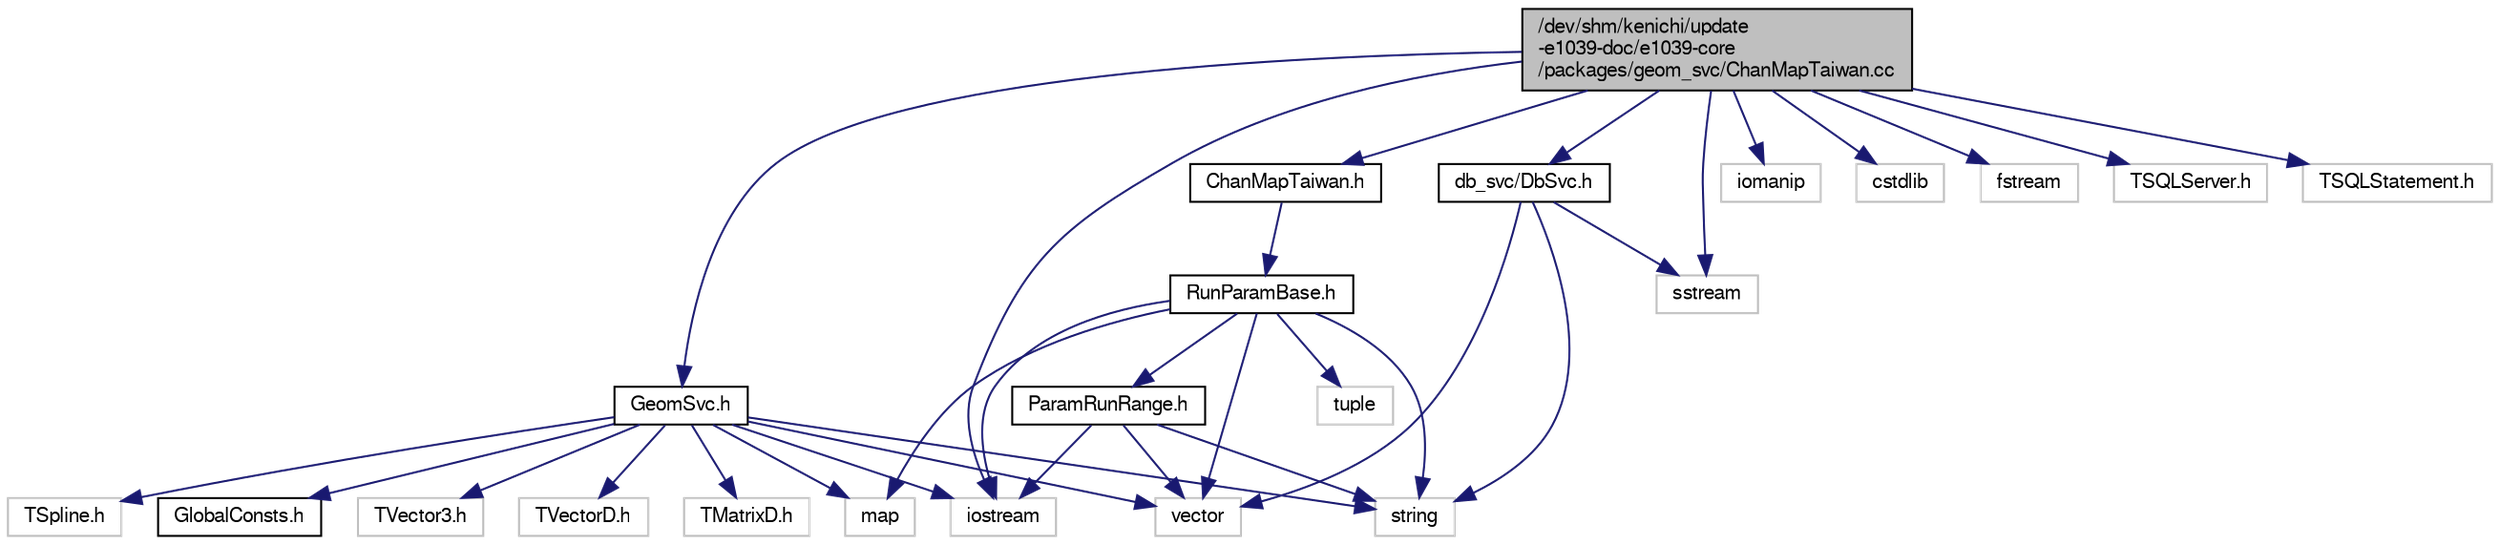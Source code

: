 digraph "/dev/shm/kenichi/update-e1039-doc/e1039-core/packages/geom_svc/ChanMapTaiwan.cc"
{
  bgcolor="transparent";
  edge [fontname="FreeSans",fontsize="10",labelfontname="FreeSans",labelfontsize="10"];
  node [fontname="FreeSans",fontsize="10",shape=record];
  Node1 [label="/dev/shm/kenichi/update\l-e1039-doc/e1039-core\l/packages/geom_svc/ChanMapTaiwan.cc",height=0.2,width=0.4,color="black", fillcolor="grey75", style="filled" fontcolor="black"];
  Node1 -> Node2 [color="midnightblue",fontsize="10",style="solid",fontname="FreeSans"];
  Node2 [label="iostream",height=0.2,width=0.4,color="grey75"];
  Node1 -> Node3 [color="midnightblue",fontsize="10",style="solid",fontname="FreeSans"];
  Node3 [label="iomanip",height=0.2,width=0.4,color="grey75"];
  Node1 -> Node4 [color="midnightblue",fontsize="10",style="solid",fontname="FreeSans"];
  Node4 [label="sstream",height=0.2,width=0.4,color="grey75"];
  Node1 -> Node5 [color="midnightblue",fontsize="10",style="solid",fontname="FreeSans"];
  Node5 [label="cstdlib",height=0.2,width=0.4,color="grey75"];
  Node1 -> Node6 [color="midnightblue",fontsize="10",style="solid",fontname="FreeSans"];
  Node6 [label="fstream",height=0.2,width=0.4,color="grey75"];
  Node1 -> Node7 [color="midnightblue",fontsize="10",style="solid",fontname="FreeSans"];
  Node7 [label="TSQLServer.h",height=0.2,width=0.4,color="grey75"];
  Node1 -> Node8 [color="midnightblue",fontsize="10",style="solid",fontname="FreeSans"];
  Node8 [label="TSQLStatement.h",height=0.2,width=0.4,color="grey75"];
  Node1 -> Node9 [color="midnightblue",fontsize="10",style="solid",fontname="FreeSans"];
  Node9 [label="db_svc/DbSvc.h",height=0.2,width=0.4,color="black",URL="$d7/d8f/DbSvc_8h.html"];
  Node9 -> Node10 [color="midnightblue",fontsize="10",style="solid",fontname="FreeSans"];
  Node10 [label="vector",height=0.2,width=0.4,color="grey75"];
  Node9 -> Node11 [color="midnightblue",fontsize="10",style="solid",fontname="FreeSans"];
  Node11 [label="string",height=0.2,width=0.4,color="grey75"];
  Node9 -> Node4 [color="midnightblue",fontsize="10",style="solid",fontname="FreeSans"];
  Node1 -> Node12 [color="midnightblue",fontsize="10",style="solid",fontname="FreeSans"];
  Node12 [label="GeomSvc.h",height=0.2,width=0.4,color="black",URL="$d6/d19/GeomSvc_8h.html"];
  Node12 -> Node2 [color="midnightblue",fontsize="10",style="solid",fontname="FreeSans"];
  Node12 -> Node10 [color="midnightblue",fontsize="10",style="solid",fontname="FreeSans"];
  Node12 -> Node11 [color="midnightblue",fontsize="10",style="solid",fontname="FreeSans"];
  Node12 -> Node13 [color="midnightblue",fontsize="10",style="solid",fontname="FreeSans"];
  Node13 [label="map",height=0.2,width=0.4,color="grey75"];
  Node12 -> Node14 [color="midnightblue",fontsize="10",style="solid",fontname="FreeSans"];
  Node14 [label="TVector3.h",height=0.2,width=0.4,color="grey75"];
  Node12 -> Node15 [color="midnightblue",fontsize="10",style="solid",fontname="FreeSans"];
  Node15 [label="TVectorD.h",height=0.2,width=0.4,color="grey75"];
  Node12 -> Node16 [color="midnightblue",fontsize="10",style="solid",fontname="FreeSans"];
  Node16 [label="TMatrixD.h",height=0.2,width=0.4,color="grey75"];
  Node12 -> Node17 [color="midnightblue",fontsize="10",style="solid",fontname="FreeSans"];
  Node17 [label="TSpline.h",height=0.2,width=0.4,color="grey75"];
  Node12 -> Node18 [color="midnightblue",fontsize="10",style="solid",fontname="FreeSans"];
  Node18 [label="GlobalConsts.h",height=0.2,width=0.4,color="black",URL="$dd/de2/GlobalConsts_8h.html"];
  Node1 -> Node19 [color="midnightblue",fontsize="10",style="solid",fontname="FreeSans"];
  Node19 [label="ChanMapTaiwan.h",height=0.2,width=0.4,color="black",URL="$d2/dab/ChanMapTaiwan_8h.html"];
  Node19 -> Node20 [color="midnightblue",fontsize="10",style="solid",fontname="FreeSans"];
  Node20 [label="RunParamBase.h",height=0.2,width=0.4,color="black",URL="$d4/d28/RunParamBase_8h.html"];
  Node20 -> Node2 [color="midnightblue",fontsize="10",style="solid",fontname="FreeSans"];
  Node20 -> Node13 [color="midnightblue",fontsize="10",style="solid",fontname="FreeSans"];
  Node20 -> Node10 [color="midnightblue",fontsize="10",style="solid",fontname="FreeSans"];
  Node20 -> Node11 [color="midnightblue",fontsize="10",style="solid",fontname="FreeSans"];
  Node20 -> Node21 [color="midnightblue",fontsize="10",style="solid",fontname="FreeSans"];
  Node21 [label="tuple",height=0.2,width=0.4,color="grey75"];
  Node20 -> Node22 [color="midnightblue",fontsize="10",style="solid",fontname="FreeSans"];
  Node22 [label="ParamRunRange.h",height=0.2,width=0.4,color="black",URL="$d0/dc7/ParamRunRange_8h.html"];
  Node22 -> Node2 [color="midnightblue",fontsize="10",style="solid",fontname="FreeSans"];
  Node22 -> Node10 [color="midnightblue",fontsize="10",style="solid",fontname="FreeSans"];
  Node22 -> Node11 [color="midnightblue",fontsize="10",style="solid",fontname="FreeSans"];
}
